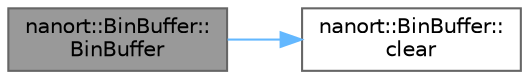 digraph "nanort::BinBuffer::BinBuffer"
{
 // LATEX_PDF_SIZE
  bgcolor="transparent";
  edge [fontname=Helvetica,fontsize=10,labelfontname=Helvetica,labelfontsize=10];
  node [fontname=Helvetica,fontsize=10,shape=box,height=0.2,width=0.4];
  rankdir="LR";
  Node1 [label="nanort::BinBuffer::\lBinBuffer",height=0.2,width=0.4,color="gray40", fillcolor="grey60", style="filled", fontcolor="black",tooltip=" "];
  Node1 -> Node2 [color="steelblue1",style="solid"];
  Node2 [label="nanort::BinBuffer::\lclear",height=0.2,width=0.4,color="grey40", fillcolor="white", style="filled",URL="$a01507.html#a96069e46f2edbefc54ef89e5f1fc4996",tooltip=" "];
}
